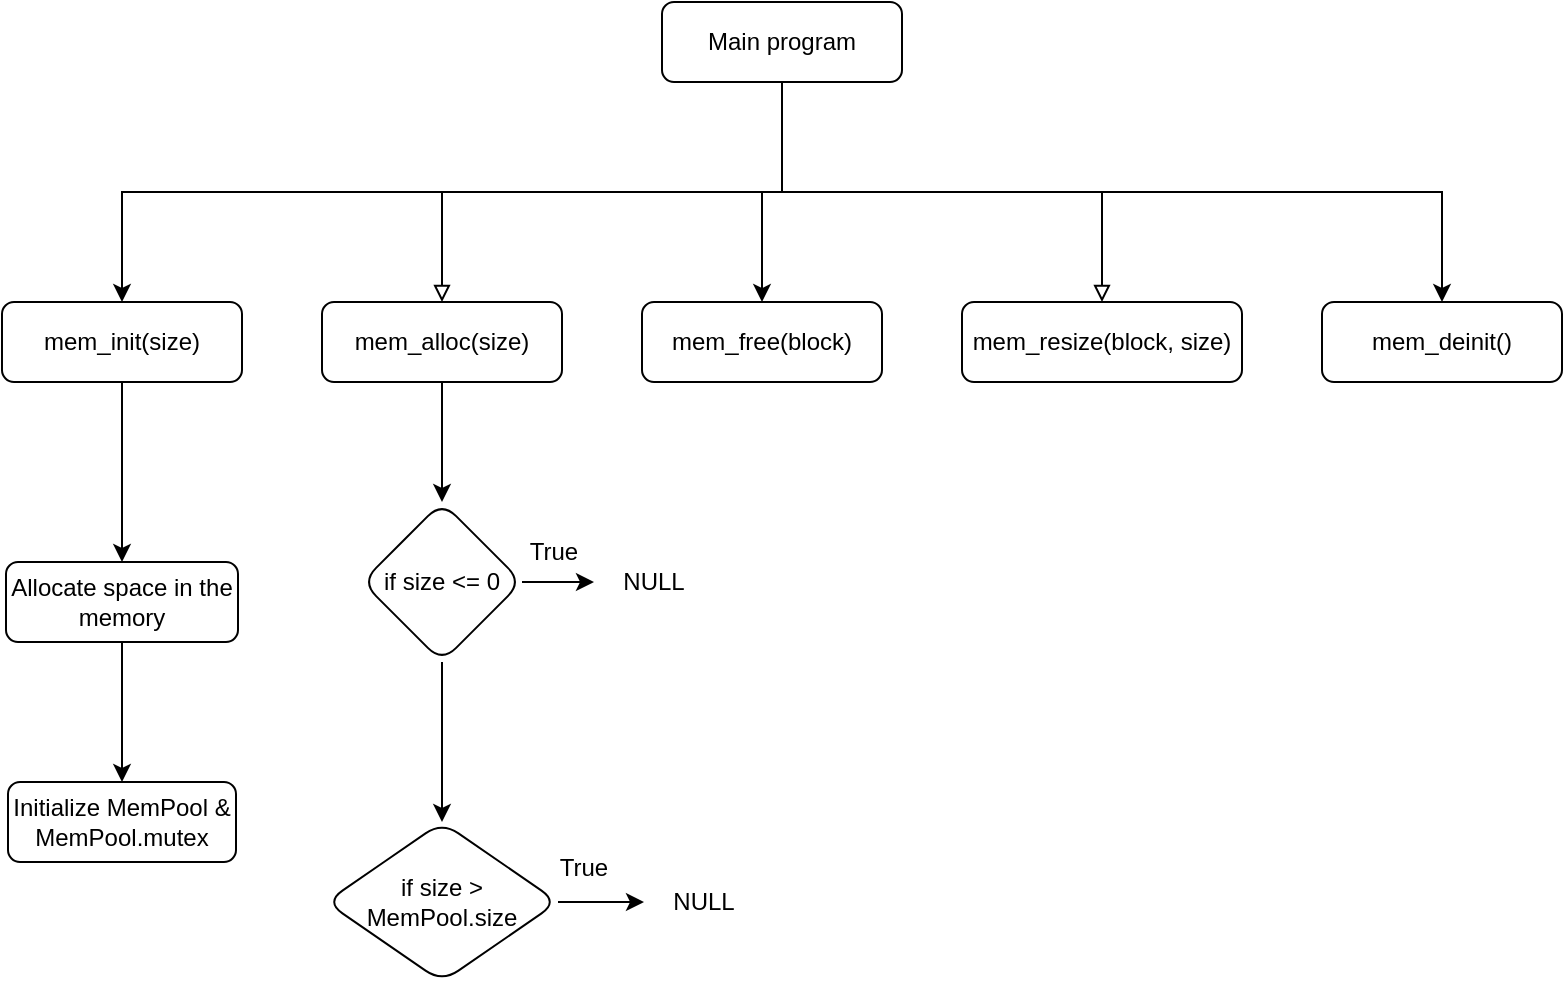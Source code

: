 <mxfile version="26.0.9">
  <diagram id="C5RBs43oDa-KdzZeNtuy" name="Page-1">
    <mxGraphModel dx="1363" dy="924" grid="1" gridSize="10" guides="1" tooltips="1" connect="1" arrows="1" fold="1" page="1" pageScale="1" pageWidth="827" pageHeight="1169" math="0" shadow="0">
      <root>
        <mxCell id="WIyWlLk6GJQsqaUBKTNV-0" />
        <mxCell id="WIyWlLk6GJQsqaUBKTNV-1" parent="WIyWlLk6GJQsqaUBKTNV-0" />
        <mxCell id="qwA06I4DGmJL4mk_iEs--6" style="edgeStyle=orthogonalEdgeStyle;rounded=0;orthogonalLoop=1;jettySize=auto;html=1;exitX=0.5;exitY=1;exitDx=0;exitDy=0;endArrow=block;endFill=0;" edge="1" parent="WIyWlLk6GJQsqaUBKTNV-1" source="WIyWlLk6GJQsqaUBKTNV-3" target="qwA06I4DGmJL4mk_iEs--5">
          <mxGeometry relative="1" as="geometry" />
        </mxCell>
        <mxCell id="qwA06I4DGmJL4mk_iEs--9" style="edgeStyle=orthogonalEdgeStyle;rounded=0;orthogonalLoop=1;jettySize=auto;html=1;exitX=0.5;exitY=1;exitDx=0;exitDy=0;entryX=0.5;entryY=0;entryDx=0;entryDy=0;" edge="1" parent="WIyWlLk6GJQsqaUBKTNV-1" source="WIyWlLk6GJQsqaUBKTNV-3" target="qwA06I4DGmJL4mk_iEs--8">
          <mxGeometry relative="1" as="geometry" />
        </mxCell>
        <mxCell id="qwA06I4DGmJL4mk_iEs--10" style="edgeStyle=orthogonalEdgeStyle;rounded=0;orthogonalLoop=1;jettySize=auto;html=1;exitX=0.5;exitY=1;exitDx=0;exitDy=0;entryX=0.5;entryY=0;entryDx=0;entryDy=0;" edge="1" parent="WIyWlLk6GJQsqaUBKTNV-1" source="WIyWlLk6GJQsqaUBKTNV-3" target="qwA06I4DGmJL4mk_iEs--2">
          <mxGeometry relative="1" as="geometry" />
        </mxCell>
        <mxCell id="qwA06I4DGmJL4mk_iEs--14" style="edgeStyle=orthogonalEdgeStyle;rounded=0;orthogonalLoop=1;jettySize=auto;html=1;exitX=0.5;exitY=1;exitDx=0;exitDy=0;endArrow=block;endFill=0;" edge="1" parent="WIyWlLk6GJQsqaUBKTNV-1" source="WIyWlLk6GJQsqaUBKTNV-3" target="qwA06I4DGmJL4mk_iEs--12">
          <mxGeometry relative="1" as="geometry" />
        </mxCell>
        <mxCell id="qwA06I4DGmJL4mk_iEs--17" style="edgeStyle=orthogonalEdgeStyle;rounded=0;orthogonalLoop=1;jettySize=auto;html=1;exitX=0.5;exitY=1;exitDx=0;exitDy=0;entryX=0.5;entryY=0;entryDx=0;entryDy=0;" edge="1" parent="WIyWlLk6GJQsqaUBKTNV-1" source="WIyWlLk6GJQsqaUBKTNV-3" target="qwA06I4DGmJL4mk_iEs--16">
          <mxGeometry relative="1" as="geometry" />
        </mxCell>
        <mxCell id="WIyWlLk6GJQsqaUBKTNV-3" value="Main program" style="rounded=1;whiteSpace=wrap;html=1;fontSize=12;glass=0;strokeWidth=1;shadow=0;" parent="WIyWlLk6GJQsqaUBKTNV-1" vertex="1">
          <mxGeometry x="354" y="20" width="120" height="40" as="geometry" />
        </mxCell>
        <mxCell id="qwA06I4DGmJL4mk_iEs--20" value="" style="edgeStyle=orthogonalEdgeStyle;rounded=0;orthogonalLoop=1;jettySize=auto;html=1;" edge="1" parent="WIyWlLk6GJQsqaUBKTNV-1" source="qwA06I4DGmJL4mk_iEs--2" target="qwA06I4DGmJL4mk_iEs--19">
          <mxGeometry relative="1" as="geometry" />
        </mxCell>
        <mxCell id="qwA06I4DGmJL4mk_iEs--2" value="mem_init(size)" style="rounded=1;whiteSpace=wrap;html=1;fontSize=12;glass=0;strokeWidth=1;shadow=0;" vertex="1" parent="WIyWlLk6GJQsqaUBKTNV-1">
          <mxGeometry x="24" y="170" width="120" height="40" as="geometry" />
        </mxCell>
        <mxCell id="qwA06I4DGmJL4mk_iEs--28" value="" style="edgeStyle=orthogonalEdgeStyle;rounded=0;orthogonalLoop=1;jettySize=auto;html=1;" edge="1" parent="WIyWlLk6GJQsqaUBKTNV-1" source="qwA06I4DGmJL4mk_iEs--5" target="qwA06I4DGmJL4mk_iEs--27">
          <mxGeometry relative="1" as="geometry" />
        </mxCell>
        <mxCell id="qwA06I4DGmJL4mk_iEs--5" value="mem_alloc(size)" style="rounded=1;whiteSpace=wrap;html=1;fontSize=12;glass=0;strokeWidth=1;shadow=0;" vertex="1" parent="WIyWlLk6GJQsqaUBKTNV-1">
          <mxGeometry x="184" y="170" width="120" height="40" as="geometry" />
        </mxCell>
        <mxCell id="qwA06I4DGmJL4mk_iEs--8" value="mem_free(block)" style="rounded=1;whiteSpace=wrap;html=1;fontSize=12;glass=0;strokeWidth=1;shadow=0;" vertex="1" parent="WIyWlLk6GJQsqaUBKTNV-1">
          <mxGeometry x="344" y="170" width="120" height="40" as="geometry" />
        </mxCell>
        <mxCell id="qwA06I4DGmJL4mk_iEs--12" value="mem_resize(block, size)" style="rounded=1;whiteSpace=wrap;html=1;fontSize=12;glass=0;strokeWidth=1;shadow=0;" vertex="1" parent="WIyWlLk6GJQsqaUBKTNV-1">
          <mxGeometry x="504" y="170" width="140" height="40" as="geometry" />
        </mxCell>
        <mxCell id="qwA06I4DGmJL4mk_iEs--16" value="mem_deinit()" style="rounded=1;whiteSpace=wrap;html=1;fontSize=12;glass=0;strokeWidth=1;shadow=0;" vertex="1" parent="WIyWlLk6GJQsqaUBKTNV-1">
          <mxGeometry x="684" y="170" width="120" height="40" as="geometry" />
        </mxCell>
        <mxCell id="qwA06I4DGmJL4mk_iEs--24" value="" style="edgeStyle=orthogonalEdgeStyle;rounded=0;orthogonalLoop=1;jettySize=auto;html=1;" edge="1" parent="WIyWlLk6GJQsqaUBKTNV-1" source="qwA06I4DGmJL4mk_iEs--19" target="qwA06I4DGmJL4mk_iEs--23">
          <mxGeometry relative="1" as="geometry" />
        </mxCell>
        <mxCell id="qwA06I4DGmJL4mk_iEs--19" value="Allocate space in the memory" style="whiteSpace=wrap;html=1;rounded=1;glass=0;strokeWidth=1;shadow=0;" vertex="1" parent="WIyWlLk6GJQsqaUBKTNV-1">
          <mxGeometry x="26" y="300" width="116" height="40" as="geometry" />
        </mxCell>
        <mxCell id="qwA06I4DGmJL4mk_iEs--23" value="Initialize MemPool &amp;amp; MemPool.mutex" style="whiteSpace=wrap;html=1;rounded=1;glass=0;strokeWidth=1;shadow=0;" vertex="1" parent="WIyWlLk6GJQsqaUBKTNV-1">
          <mxGeometry x="27" y="410" width="114" height="40" as="geometry" />
        </mxCell>
        <mxCell id="qwA06I4DGmJL4mk_iEs--37" value="" style="edgeStyle=orthogonalEdgeStyle;rounded=0;orthogonalLoop=1;jettySize=auto;html=1;" edge="1" parent="WIyWlLk6GJQsqaUBKTNV-1" source="qwA06I4DGmJL4mk_iEs--27" target="qwA06I4DGmJL4mk_iEs--36">
          <mxGeometry relative="1" as="geometry" />
        </mxCell>
        <mxCell id="qwA06I4DGmJL4mk_iEs--27" value="if size &amp;lt;= 0" style="rhombus;whiteSpace=wrap;html=1;rounded=1;glass=0;strokeWidth=1;shadow=0;" vertex="1" parent="WIyWlLk6GJQsqaUBKTNV-1">
          <mxGeometry x="204" y="270" width="80" height="80" as="geometry" />
        </mxCell>
        <mxCell id="qwA06I4DGmJL4mk_iEs--33" value="NULL" style="text;html=1;align=center;verticalAlign=middle;whiteSpace=wrap;rounded=0;" vertex="1" parent="WIyWlLk6GJQsqaUBKTNV-1">
          <mxGeometry x="320" y="295" width="60" height="30" as="geometry" />
        </mxCell>
        <mxCell id="qwA06I4DGmJL4mk_iEs--34" style="edgeStyle=orthogonalEdgeStyle;rounded=0;orthogonalLoop=1;jettySize=auto;html=1;exitX=1;exitY=0.5;exitDx=0;exitDy=0;" edge="1" parent="WIyWlLk6GJQsqaUBKTNV-1" source="qwA06I4DGmJL4mk_iEs--27" target="qwA06I4DGmJL4mk_iEs--33">
          <mxGeometry relative="1" as="geometry" />
        </mxCell>
        <mxCell id="qwA06I4DGmJL4mk_iEs--35" value="True" style="text;html=1;align=center;verticalAlign=middle;whiteSpace=wrap;rounded=0;" vertex="1" parent="WIyWlLk6GJQsqaUBKTNV-1">
          <mxGeometry x="270" y="280" width="60" height="30" as="geometry" />
        </mxCell>
        <mxCell id="qwA06I4DGmJL4mk_iEs--42" style="edgeStyle=orthogonalEdgeStyle;rounded=0;orthogonalLoop=1;jettySize=auto;html=1;exitX=1;exitY=0.5;exitDx=0;exitDy=0;" edge="1" parent="WIyWlLk6GJQsqaUBKTNV-1" source="qwA06I4DGmJL4mk_iEs--36" target="qwA06I4DGmJL4mk_iEs--38">
          <mxGeometry relative="1" as="geometry" />
        </mxCell>
        <mxCell id="qwA06I4DGmJL4mk_iEs--36" value="if size &amp;gt; MemPool.size" style="rhombus;whiteSpace=wrap;html=1;rounded=1;glass=0;strokeWidth=1;shadow=0;" vertex="1" parent="WIyWlLk6GJQsqaUBKTNV-1">
          <mxGeometry x="186" y="430" width="116" height="80" as="geometry" />
        </mxCell>
        <mxCell id="qwA06I4DGmJL4mk_iEs--38" value="NULL" style="text;html=1;align=center;verticalAlign=middle;whiteSpace=wrap;rounded=0;" vertex="1" parent="WIyWlLk6GJQsqaUBKTNV-1">
          <mxGeometry x="345" y="455" width="60" height="30" as="geometry" />
        </mxCell>
        <mxCell id="qwA06I4DGmJL4mk_iEs--40" value="True" style="text;html=1;align=center;verticalAlign=middle;whiteSpace=wrap;rounded=0;" vertex="1" parent="WIyWlLk6GJQsqaUBKTNV-1">
          <mxGeometry x="285" y="438" width="60" height="30" as="geometry" />
        </mxCell>
      </root>
    </mxGraphModel>
  </diagram>
</mxfile>
